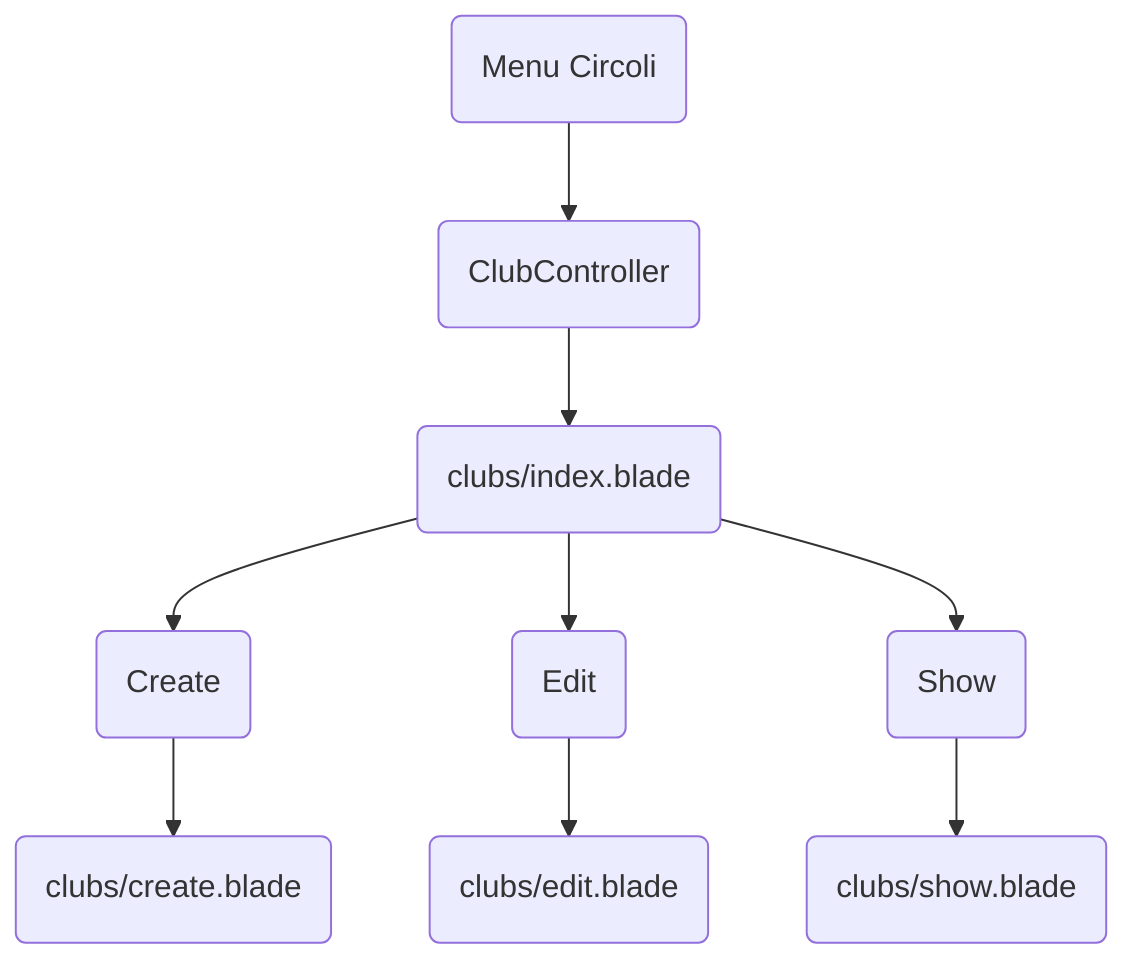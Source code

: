 graph TD
    A("Menu Circoli") --> B("ClubController")
    B --> C("clubs/index.blade")
    C --> D("Create") & E("Edit") & F("Show")
    D --> G("clubs/create.blade")
    E --> H("clubs/edit.blade")
    F --> I("clubs/show.blade")